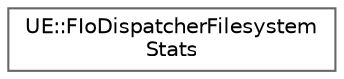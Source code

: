 digraph "Graphical Class Hierarchy"
{
 // INTERACTIVE_SVG=YES
 // LATEX_PDF_SIZE
  bgcolor="transparent";
  edge [fontname=Helvetica,fontsize=10,labelfontname=Helvetica,labelfontsize=10];
  node [fontname=Helvetica,fontsize=10,shape=box,height=0.2,width=0.4];
  rankdir="LR";
  Node0 [id="Node000000",label="UE::FIoDispatcherFilesystem\lStats",height=0.2,width=0.4,color="grey40", fillcolor="white", style="filled",URL="$d3/d35/classUE_1_1FIoDispatcherFilesystemStats.html",tooltip=" "];
}
